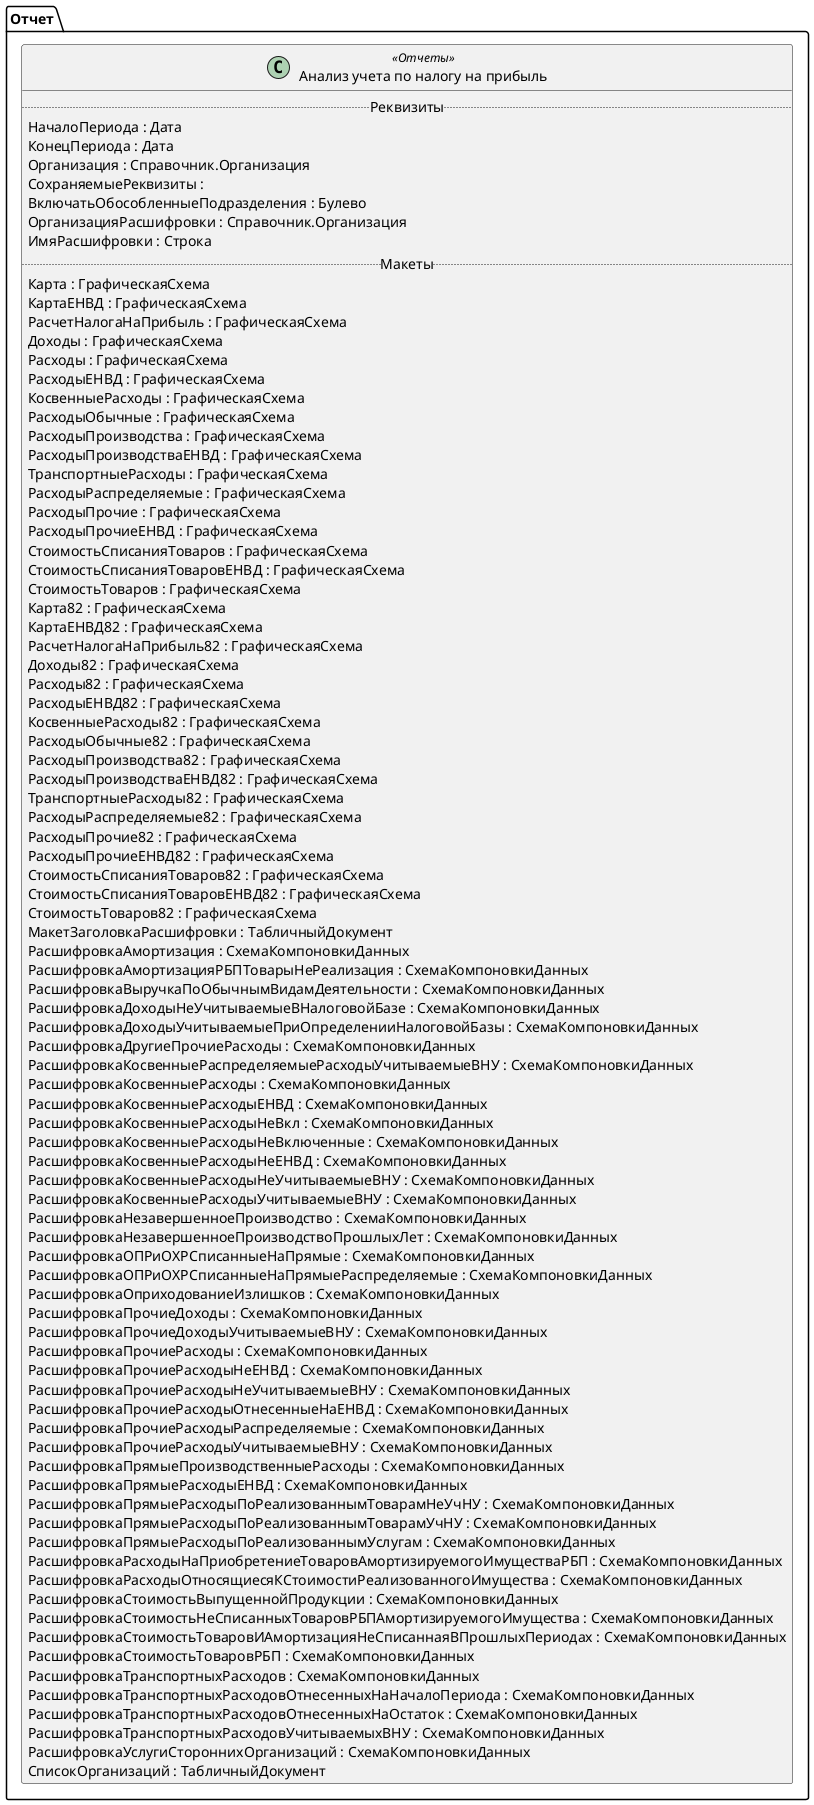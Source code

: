 ﻿@startuml АнализСостоянияНалоговогоУчетаПоНалогуНаПрибыль
'!include templates.wsd
'..\include templates.wsd
class Отчет.АнализСостоянияНалоговогоУчетаПоНалогуНаПрибыль as "Анализ учета по налогу на прибыль" <<Отчеты>>
{
..Реквизиты..
НачалоПериода : Дата
КонецПериода : Дата
Организация : Справочник.Организация
СохраняемыеРеквизиты : 
ВключатьОбособленныеПодразделения : Булево
ОрганизацияРасшифровки : Справочник.Организация
ИмяРасшифровки : Строка
..Макеты..
Карта : ГрафическаяСхема
КартаЕНВД : ГрафическаяСхема
РасчетНалогаНаПрибыль : ГрафическаяСхема
Доходы : ГрафическаяСхема
Расходы : ГрафическаяСхема
РасходыЕНВД : ГрафическаяСхема
КосвенныеРасходы : ГрафическаяСхема
РасходыОбычные : ГрафическаяСхема
РасходыПроизводства : ГрафическаяСхема
РасходыПроизводстваЕНВД : ГрафическаяСхема
ТранспортныеРасходы : ГрафическаяСхема
РасходыРаспределяемые : ГрафическаяСхема
РасходыПрочие : ГрафическаяСхема
РасходыПрочиеЕНВД : ГрафическаяСхема
СтоимостьСписанияТоваров : ГрафическаяСхема
СтоимостьСписанияТоваровЕНВД : ГрафическаяСхема
СтоимостьТоваров : ГрафическаяСхема
Карта82 : ГрафическаяСхема
КартаЕНВД82 : ГрафическаяСхема
РасчетНалогаНаПрибыль82 : ГрафическаяСхема
Доходы82 : ГрафическаяСхема
Расходы82 : ГрафическаяСхема
РасходыЕНВД82 : ГрафическаяСхема
КосвенныеРасходы82 : ГрафическаяСхема
РасходыОбычные82 : ГрафическаяСхема
РасходыПроизводства82 : ГрафическаяСхема
РасходыПроизводстваЕНВД82 : ГрафическаяСхема
ТранспортныеРасходы82 : ГрафическаяСхема
РасходыРаспределяемые82 : ГрафическаяСхема
РасходыПрочие82 : ГрафическаяСхема
РасходыПрочиеЕНВД82 : ГрафическаяСхема
СтоимостьСписанияТоваров82 : ГрафическаяСхема
СтоимостьСписанияТоваровЕНВД82 : ГрафическаяСхема
СтоимостьТоваров82 : ГрафическаяСхема
МакетЗаголовкаРасшифровки : ТабличныйДокумент
РасшифровкаАмортизация : СхемаКомпоновкиДанных
РасшифровкаАмортизацияРБПТоварыНеРеализация : СхемаКомпоновкиДанных
РасшифровкаВыручкаПоОбычнымВидамДеятельности : СхемаКомпоновкиДанных
РасшифровкаДоходыНеУчитываемыеВНалоговойБазе : СхемаКомпоновкиДанных
РасшифровкаДоходыУчитываемыеПриОпределенииНалоговойБазы : СхемаКомпоновкиДанных
РасшифровкаДругиеПрочиеРасходы : СхемаКомпоновкиДанных
РасшифровкаКосвенныеРаспределяемыеРасходыУчитываемыеВНУ : СхемаКомпоновкиДанных
РасшифровкаКосвенныеРасходы : СхемаКомпоновкиДанных
РасшифровкаКосвенныеРасходыЕНВД : СхемаКомпоновкиДанных
РасшифровкаКосвенныеРасходыНеВкл : СхемаКомпоновкиДанных
РасшифровкаКосвенныеРасходыНеВключенные : СхемаКомпоновкиДанных
РасшифровкаКосвенныеРасходыНеЕНВД : СхемаКомпоновкиДанных
РасшифровкаКосвенныеРасходыНеУчитываемыеВНУ : СхемаКомпоновкиДанных
РасшифровкаКосвенныеРасходыУчитываемыеВНУ : СхемаКомпоновкиДанных
РасшифровкаНезавершенноеПроизводство : СхемаКомпоновкиДанных
РасшифровкаНезавершенноеПроизводствоПрошлыхЛет : СхемаКомпоновкиДанных
РасшифровкаОПРиОХРСписанныеНаПрямые : СхемаКомпоновкиДанных
РасшифровкаОПРиОХРСписанныеНаПрямыеРаспределяемые : СхемаКомпоновкиДанных
РасшифровкаОприходованиеИзлишков : СхемаКомпоновкиДанных
РасшифровкаПрочиеДоходы : СхемаКомпоновкиДанных
РасшифровкаПрочиеДоходыУчитываемыеВНУ : СхемаКомпоновкиДанных
РасшифровкаПрочиеРасходы : СхемаКомпоновкиДанных
РасшифровкаПрочиеРасходыНеЕНВД : СхемаКомпоновкиДанных
РасшифровкаПрочиеРасходыНеУчитываемыеВНУ : СхемаКомпоновкиДанных
РасшифровкаПрочиеРасходыОтнесенныеНаЕНВД : СхемаКомпоновкиДанных
РасшифровкаПрочиеРасходыРаспределяемые : СхемаКомпоновкиДанных
РасшифровкаПрочиеРасходыУчитываемыеВНУ : СхемаКомпоновкиДанных
РасшифровкаПрямыеПроизводственныеРасходы : СхемаКомпоновкиДанных
РасшифровкаПрямыеРасходыЕНВД : СхемаКомпоновкиДанных
РасшифровкаПрямыеРасходыПоРеализованнымТоварамНеУчНУ : СхемаКомпоновкиДанных
РасшифровкаПрямыеРасходыПоРеализованнымТоварамУчНУ : СхемаКомпоновкиДанных
РасшифровкаПрямыеРасходыПоРеализованнымУслугам : СхемаКомпоновкиДанных
РасшифровкаРасходыНаПриобретениеТоваровАмортизируемогоИмуществаРБП : СхемаКомпоновкиДанных
РасшифровкаРасходыОтносящиесяКСтоимостиРеализованногоИмущества : СхемаКомпоновкиДанных
РасшифровкаСтоимостьВыпущеннойПродукции : СхемаКомпоновкиДанных
РасшифровкаСтоимостьНеСписанныхТоваровРБПАмортизируемогоИмущества : СхемаКомпоновкиДанных
РасшифровкаСтоимостьТоваровИАмортизацияНеСписаннаяВПрошлыхПериодах : СхемаКомпоновкиДанных
РасшифровкаСтоимостьТоваровРБП : СхемаКомпоновкиДанных
РасшифровкаТранспортныхРасходов : СхемаКомпоновкиДанных
РасшифровкаТранспортныхРасходовОтнесенныхНаНачалоПериода : СхемаКомпоновкиДанных
РасшифровкаТранспортныхРасходовОтнесенныхНаОстаток : СхемаКомпоновкиДанных
РасшифровкаТранспортныхРасходовУчитываемыхВНУ : СхемаКомпоновкиДанных
РасшифровкаУслугиСтороннихОрганизаций : СхемаКомпоновкиДанных
СписокОрганизаций : ТабличныйДокумент
}
@enduml
